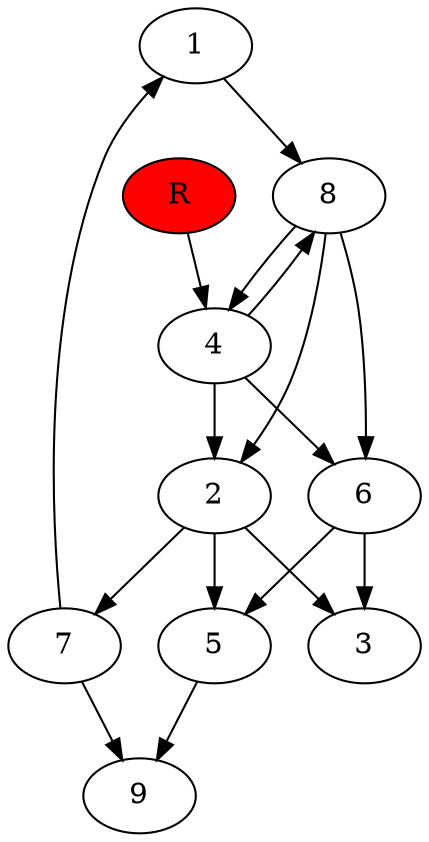 digraph prb23871 {
	1
	2
	3
	4
	5
	6
	7
	8
	R [fillcolor="#ff0000" style=filled]
	1 -> 8
	2 -> 3
	2 -> 5
	2 -> 7
	4 -> 2
	4 -> 6
	4 -> 8
	5 -> 9
	6 -> 3
	6 -> 5
	7 -> 1
	7 -> 9
	8 -> 2
	8 -> 4
	8 -> 6
	R -> 4
}
